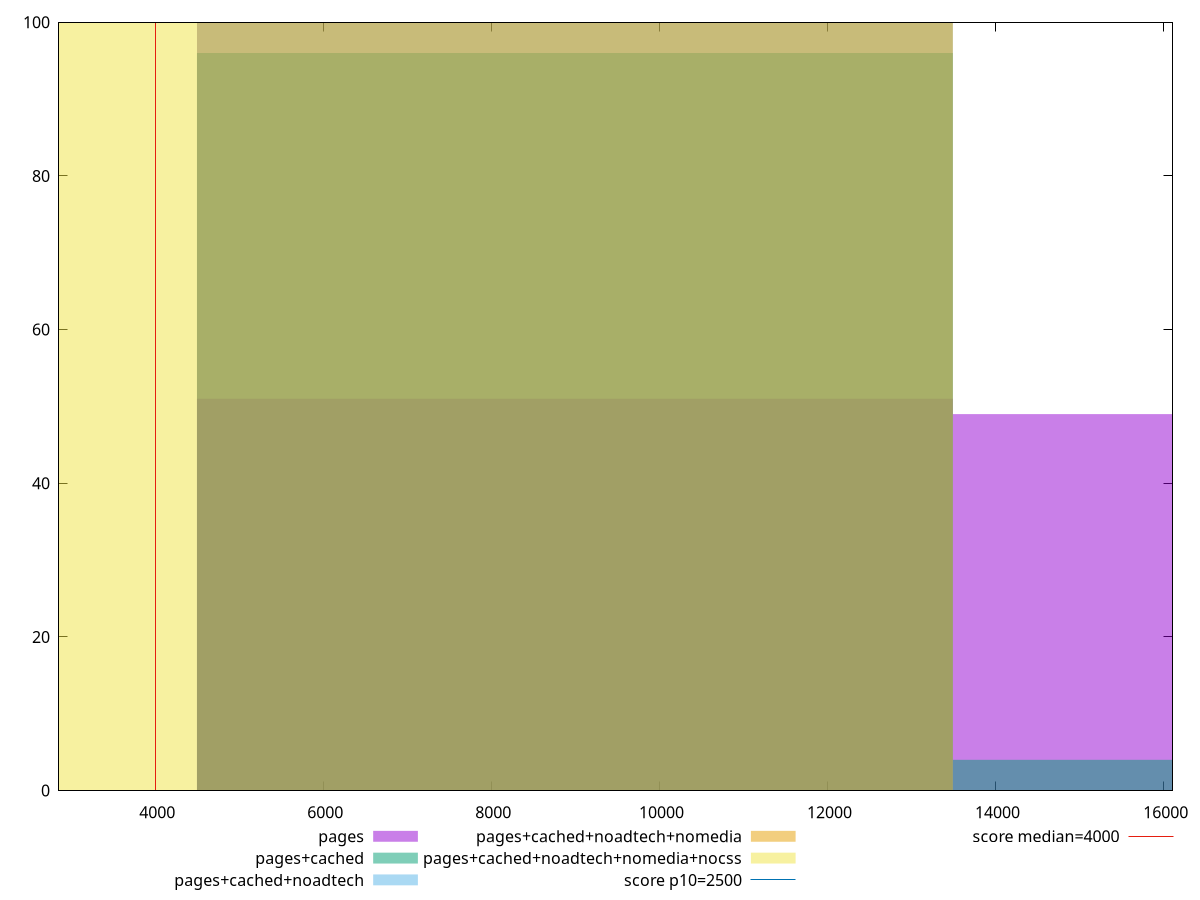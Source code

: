 reset

$pages <<EOF
17987.81962897771 49
8993.909814488856 51
EOF

$pagesCached <<EOF
17987.81962897771 4
8993.909814488856 96
EOF

$pagesCachedNoadtech <<EOF
8993.909814488856 100
EOF

$pagesCachedNoadtechNomedia <<EOF
8993.909814488856 100
EOF

$pagesCachedNoadtechNomediaNocss <<EOF
0 100
EOF

set key outside below
set boxwidth 8993.909814488856
set xrange [2855.359500000001:16104.630999999998]
set yrange [0:100]
set trange [0:100]
set style fill transparent solid 0.5 noborder

set parametric
set terminal svg size 640, 530 enhanced background rgb 'white'
set output "report_00011_2021-02-09T10:53:21.242Z/largest-contentful-paint/comparison/histogram/all_raw.svg"

plot $pages title "pages" with boxes, \
     $pagesCached title "pages+cached" with boxes, \
     $pagesCachedNoadtech title "pages+cached+noadtech" with boxes, \
     $pagesCachedNoadtechNomedia title "pages+cached+noadtech+nomedia" with boxes, \
     $pagesCachedNoadtechNomediaNocss title "pages+cached+noadtech+nomedia+nocss" with boxes, \
     2500,t title "score p10=2500", \
     4000,t title "score median=4000"

reset
